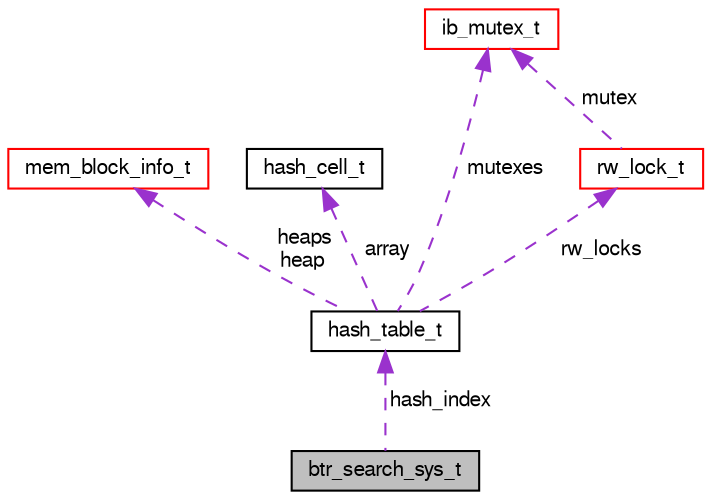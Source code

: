 digraph "btr_search_sys_t"
{
  bgcolor="transparent";
  edge [fontname="FreeSans",fontsize="10",labelfontname="FreeSans",labelfontsize="10"];
  node [fontname="FreeSans",fontsize="10",shape=record];
  Node1 [label="btr_search_sys_t",height=0.2,width=0.4,color="black", fillcolor="grey75", style="filled" fontcolor="black"];
  Node2 -> Node1 [dir="back",color="darkorchid3",fontsize="10",style="dashed",label=" hash_index" ,fontname="FreeSans"];
  Node2 [label="hash_table_t",height=0.2,width=0.4,color="black",URL="$structhash__table__t.html"];
  Node3 -> Node2 [dir="back",color="darkorchid3",fontsize="10",style="dashed",label=" heaps\nheap" ,fontname="FreeSans"];
  Node3 [label="mem_block_info_t",height=0.2,width=0.4,color="red",URL="$structmem__block__info__t.html"];
  Node4 -> Node2 [dir="back",color="darkorchid3",fontsize="10",style="dashed",label=" array" ,fontname="FreeSans"];
  Node4 [label="hash_cell_t",height=0.2,width=0.4,color="black",URL="$structhash__cell__t.html"];
  Node5 -> Node2 [dir="back",color="darkorchid3",fontsize="10",style="dashed",label=" mutexes" ,fontname="FreeSans"];
  Node5 [label="ib_mutex_t",height=0.2,width=0.4,color="red",URL="$structib__mutex__t.html"];
  Node6 -> Node2 [dir="back",color="darkorchid3",fontsize="10",style="dashed",label=" rw_locks" ,fontname="FreeSans"];
  Node6 [label="rw_lock_t",height=0.2,width=0.4,color="red",URL="$structrw__lock__t.html"];
  Node5 -> Node6 [dir="back",color="darkorchid3",fontsize="10",style="dashed",label=" mutex" ,fontname="FreeSans"];
}
